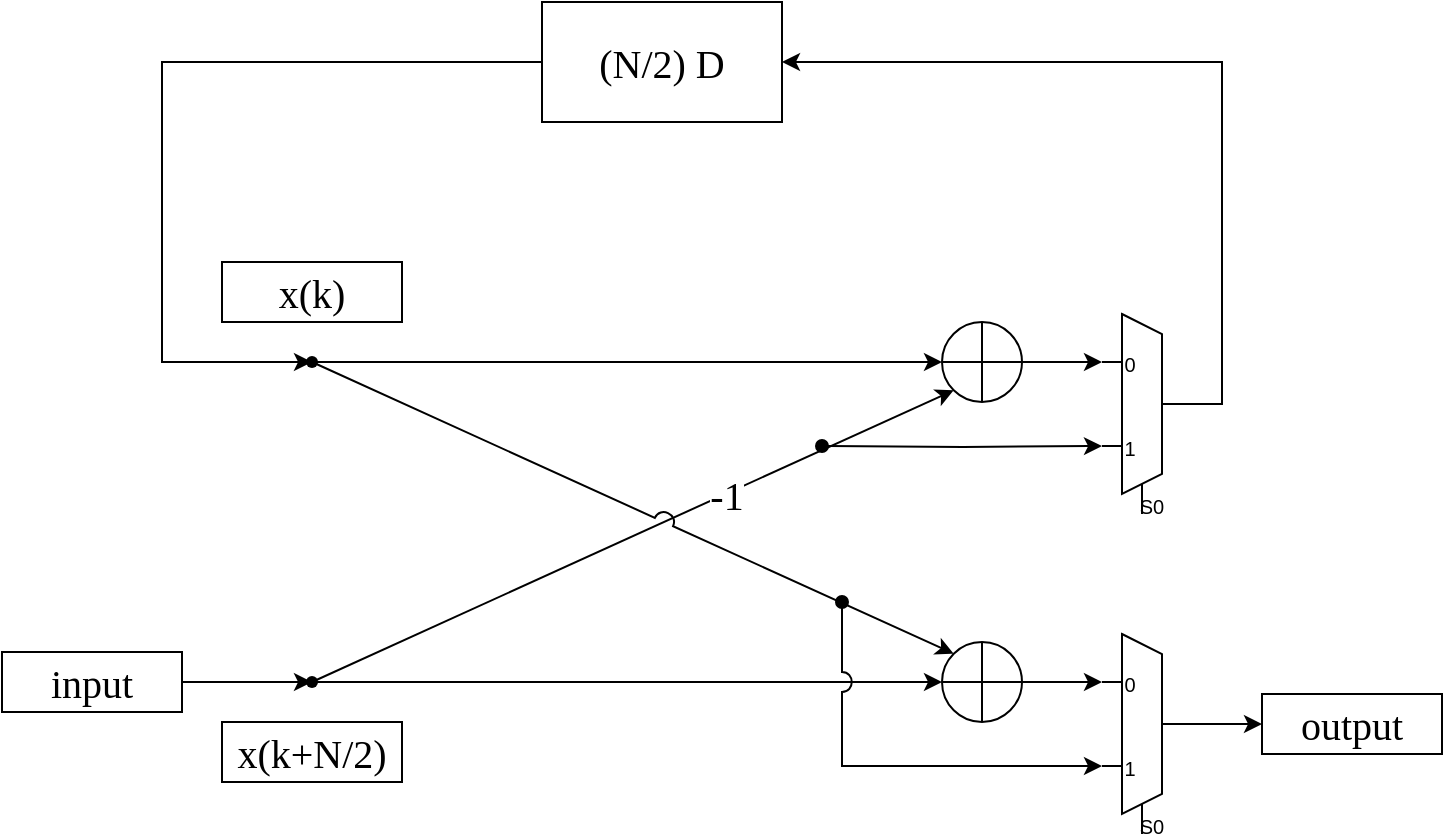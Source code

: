 <mxfile version="22.1.16" type="device">
  <diagram name="第 1 页" id="oMgj1BObMg4Nlj9AF_zV">
    <mxGraphModel dx="746" dy="513" grid="1" gridSize="10" guides="1" tooltips="1" connect="1" arrows="1" fold="1" page="1" pageScale="1" pageWidth="827" pageHeight="1169" math="0" shadow="0">
      <root>
        <mxCell id="0" />
        <mxCell id="1" parent="0" />
        <mxCell id="kiaW02-JPxDlesy5p9iq-3" value="" style="shape=orEllipse;perimeter=ellipsePerimeter;whiteSpace=wrap;html=1;backgroundOutline=1;" vertex="1" parent="1">
          <mxGeometry x="480" y="240" width="40" height="40" as="geometry" />
        </mxCell>
        <mxCell id="kiaW02-JPxDlesy5p9iq-4" value="" style="shape=orEllipse;perimeter=ellipsePerimeter;whiteSpace=wrap;html=1;backgroundOutline=1;" vertex="1" parent="1">
          <mxGeometry x="480" y="400" width="40" height="40" as="geometry" />
        </mxCell>
        <mxCell id="kiaW02-JPxDlesy5p9iq-5" value="&lt;font style=&quot;font-size: 20px;&quot; face=&quot;Times New Roman&quot;&gt;(N/2) D&lt;/font&gt;" style="rounded=0;whiteSpace=wrap;html=1;" vertex="1" parent="1">
          <mxGeometry x="280" y="80" width="120" height="60" as="geometry" />
        </mxCell>
        <mxCell id="kiaW02-JPxDlesy5p9iq-9" value="&lt;font style=&quot;font-size: 20px;&quot; face=&quot;Times New Roman&quot;&gt;x(k+N/2)&lt;/font&gt;" style="rounded=0;whiteSpace=wrap;html=1;" vertex="1" parent="1">
          <mxGeometry x="120" y="440" width="90" height="30" as="geometry" />
        </mxCell>
        <mxCell id="kiaW02-JPxDlesy5p9iq-10" value="&lt;font style=&quot;font-size: 20px;&quot; face=&quot;Times New Roman&quot;&gt;x(k)&lt;/font&gt;" style="rounded=0;whiteSpace=wrap;html=1;" vertex="1" parent="1">
          <mxGeometry x="120" y="210" width="90" height="30" as="geometry" />
        </mxCell>
        <mxCell id="kiaW02-JPxDlesy5p9iq-11" value="" style="shape=waypoint;sketch=0;fillStyle=solid;size=6;pointerEvents=1;points=[];fillColor=none;resizable=0;rotatable=0;perimeter=centerPerimeter;snapToPoint=1;" vertex="1" parent="1">
          <mxGeometry x="155" y="250" width="20" height="20" as="geometry" />
        </mxCell>
        <mxCell id="kiaW02-JPxDlesy5p9iq-12" style="edgeStyle=orthogonalEdgeStyle;rounded=0;orthogonalLoop=1;jettySize=auto;html=1;exitX=1.383;exitY=0.867;exitDx=0;exitDy=0;entryX=0;entryY=0.5;entryDx=0;entryDy=0;exitPerimeter=0;" edge="1" parent="1" source="kiaW02-JPxDlesy5p9iq-11" target="kiaW02-JPxDlesy5p9iq-3">
          <mxGeometry relative="1" as="geometry" />
        </mxCell>
        <mxCell id="kiaW02-JPxDlesy5p9iq-15" value="" style="shape=waypoint;sketch=0;fillStyle=solid;size=6;pointerEvents=1;points=[];fillColor=none;resizable=0;rotatable=0;perimeter=centerPerimeter;snapToPoint=1;" vertex="1" parent="1">
          <mxGeometry x="155" y="410" width="20" height="20" as="geometry" />
        </mxCell>
        <mxCell id="kiaW02-JPxDlesy5p9iq-16" style="edgeStyle=orthogonalEdgeStyle;rounded=0;orthogonalLoop=1;jettySize=auto;html=1;exitX=1.317;exitY=0.5;exitDx=0;exitDy=0;entryX=0;entryY=0.5;entryDx=0;entryDy=0;exitPerimeter=0;" edge="1" parent="1" source="kiaW02-JPxDlesy5p9iq-15" target="kiaW02-JPxDlesy5p9iq-4">
          <mxGeometry relative="1" as="geometry" />
        </mxCell>
        <mxCell id="kiaW02-JPxDlesy5p9iq-18" style="rounded=0;orthogonalLoop=1;jettySize=auto;html=1;entryX=0;entryY=1;entryDx=0;entryDy=0;jumpStyle=arc;jumpSize=10;" edge="1" parent="1" target="kiaW02-JPxDlesy5p9iq-3">
          <mxGeometry relative="1" as="geometry">
            <mxPoint x="165" y="420" as="sourcePoint" />
          </mxGeometry>
        </mxCell>
        <mxCell id="kiaW02-JPxDlesy5p9iq-45" value="&lt;font style=&quot;font-size: 20px;&quot; face=&quot;Times New Roman&quot;&gt;-1&lt;/font&gt;" style="edgeLabel;html=1;align=center;verticalAlign=middle;resizable=0;points=[];" vertex="1" connectable="0" parent="kiaW02-JPxDlesy5p9iq-18">
          <mxGeometry x="0.289" relative="1" as="geometry">
            <mxPoint as="offset" />
          </mxGeometry>
        </mxCell>
        <mxCell id="kiaW02-JPxDlesy5p9iq-19" style="rounded=0;orthogonalLoop=1;jettySize=auto;html=1;exitX=1.017;exitY=0.967;exitDx=0;exitDy=0;entryX=0;entryY=0;entryDx=0;entryDy=0;exitPerimeter=0;jumpStyle=arc;jumpSize=10;" edge="1" parent="1" source="kiaW02-JPxDlesy5p9iq-11" target="kiaW02-JPxDlesy5p9iq-4">
          <mxGeometry relative="1" as="geometry" />
        </mxCell>
        <mxCell id="kiaW02-JPxDlesy5p9iq-32" style="edgeStyle=orthogonalEdgeStyle;rounded=0;orthogonalLoop=1;jettySize=auto;html=1;exitX=1;exitY=0.5;exitDx=0;exitDy=-5;exitPerimeter=0;entryX=1;entryY=0.5;entryDx=0;entryDy=0;" edge="1" parent="1" source="kiaW02-JPxDlesy5p9iq-20" target="kiaW02-JPxDlesy5p9iq-5">
          <mxGeometry relative="1" as="geometry" />
        </mxCell>
        <mxCell id="kiaW02-JPxDlesy5p9iq-38" style="edgeStyle=orthogonalEdgeStyle;rounded=0;orthogonalLoop=1;jettySize=auto;html=1;exitX=0;exitY=0.63;exitDx=0;exitDy=3;exitPerimeter=0;entryX=0;entryY=0.63;entryDx=0;entryDy=3;entryPerimeter=0;startArrow=oval;startFill=1;spacing=0;" edge="1" parent="1" target="kiaW02-JPxDlesy5p9iq-20">
          <mxGeometry relative="1" as="geometry">
            <mxPoint x="420" y="302" as="sourcePoint" />
          </mxGeometry>
        </mxCell>
        <mxCell id="kiaW02-JPxDlesy5p9iq-20" value="" style="shadow=0;dashed=0;align=center;html=1;strokeWidth=1;shape=mxgraph.electrical.abstract.mux2;whiteSpace=wrap;fontSize=20;fontStyle=0;spacingTop=9;" vertex="1" parent="1">
          <mxGeometry x="560" y="236" width="40" height="100" as="geometry" />
        </mxCell>
        <mxCell id="kiaW02-JPxDlesy5p9iq-35" style="edgeStyle=orthogonalEdgeStyle;rounded=0;orthogonalLoop=1;jettySize=auto;html=1;exitX=0;exitY=0.63;exitDx=0;exitDy=3;exitPerimeter=0;entryX=0;entryY=0.63;entryDx=0;entryDy=3;entryPerimeter=0;jumpStyle=arc;jumpSize=10;startArrow=oval;startFill=1;" edge="1" parent="1" target="kiaW02-JPxDlesy5p9iq-23">
          <mxGeometry relative="1" as="geometry">
            <mxPoint x="430" y="380" as="sourcePoint" />
            <Array as="points">
              <mxPoint x="430" y="462" />
            </Array>
          </mxGeometry>
        </mxCell>
        <mxCell id="kiaW02-JPxDlesy5p9iq-40" style="edgeStyle=orthogonalEdgeStyle;rounded=0;orthogonalLoop=1;jettySize=auto;html=1;exitX=1;exitY=0.5;exitDx=0;exitDy=-5;exitPerimeter=0;entryX=0;entryY=0.5;entryDx=0;entryDy=0;" edge="1" parent="1" source="kiaW02-JPxDlesy5p9iq-23" target="kiaW02-JPxDlesy5p9iq-39">
          <mxGeometry relative="1" as="geometry" />
        </mxCell>
        <mxCell id="kiaW02-JPxDlesy5p9iq-23" value="" style="shadow=0;dashed=0;align=center;html=1;strokeWidth=1;shape=mxgraph.electrical.abstract.mux2;whiteSpace=wrap;fontSize=20;" vertex="1" parent="1">
          <mxGeometry x="560" y="396" width="40" height="100" as="geometry" />
        </mxCell>
        <mxCell id="kiaW02-JPxDlesy5p9iq-27" value="&lt;font style=&quot;font-size: 20px;&quot; face=&quot;Times New Roman&quot;&gt;input&lt;/font&gt;" style="rounded=0;whiteSpace=wrap;html=1;" vertex="1" parent="1">
          <mxGeometry x="10" y="405" width="90" height="30" as="geometry" />
        </mxCell>
        <mxCell id="kiaW02-JPxDlesy5p9iq-29" style="edgeStyle=orthogonalEdgeStyle;rounded=0;orthogonalLoop=1;jettySize=auto;html=1;exitX=1;exitY=0.5;exitDx=0;exitDy=0;entryX=0.25;entryY=0.533;entryDx=0;entryDy=0;entryPerimeter=0;" edge="1" parent="1" source="kiaW02-JPxDlesy5p9iq-27" target="kiaW02-JPxDlesy5p9iq-15">
          <mxGeometry relative="1" as="geometry" />
        </mxCell>
        <mxCell id="kiaW02-JPxDlesy5p9iq-33" style="edgeStyle=orthogonalEdgeStyle;rounded=0;orthogonalLoop=1;jettySize=auto;html=1;exitX=0;exitY=0.5;exitDx=0;exitDy=0;entryX=0.25;entryY=0.767;entryDx=0;entryDy=0;entryPerimeter=0;" edge="1" parent="1" source="kiaW02-JPxDlesy5p9iq-5" target="kiaW02-JPxDlesy5p9iq-11">
          <mxGeometry relative="1" as="geometry">
            <Array as="points">
              <mxPoint x="90" y="110" />
              <mxPoint x="90" y="260" />
            </Array>
          </mxGeometry>
        </mxCell>
        <mxCell id="kiaW02-JPxDlesy5p9iq-34" style="edgeStyle=orthogonalEdgeStyle;rounded=0;orthogonalLoop=1;jettySize=auto;html=1;exitX=1;exitY=0.5;exitDx=0;exitDy=0;entryX=0;entryY=0.21;entryDx=0;entryDy=3;entryPerimeter=0;" edge="1" parent="1" source="kiaW02-JPxDlesy5p9iq-4" target="kiaW02-JPxDlesy5p9iq-23">
          <mxGeometry relative="1" as="geometry" />
        </mxCell>
        <mxCell id="kiaW02-JPxDlesy5p9iq-36" style="edgeStyle=orthogonalEdgeStyle;rounded=0;orthogonalLoop=1;jettySize=auto;html=1;exitX=1;exitY=0.5;exitDx=0;exitDy=0;entryX=0;entryY=0.21;entryDx=0;entryDy=3;entryPerimeter=0;" edge="1" parent="1" source="kiaW02-JPxDlesy5p9iq-3" target="kiaW02-JPxDlesy5p9iq-20">
          <mxGeometry relative="1" as="geometry" />
        </mxCell>
        <mxCell id="kiaW02-JPxDlesy5p9iq-39" value="&lt;font style=&quot;font-size: 20px;&quot; face=&quot;Times New Roman&quot;&gt;output&lt;/font&gt;" style="rounded=0;whiteSpace=wrap;html=1;" vertex="1" parent="1">
          <mxGeometry x="640" y="426" width="90" height="30" as="geometry" />
        </mxCell>
      </root>
    </mxGraphModel>
  </diagram>
</mxfile>

